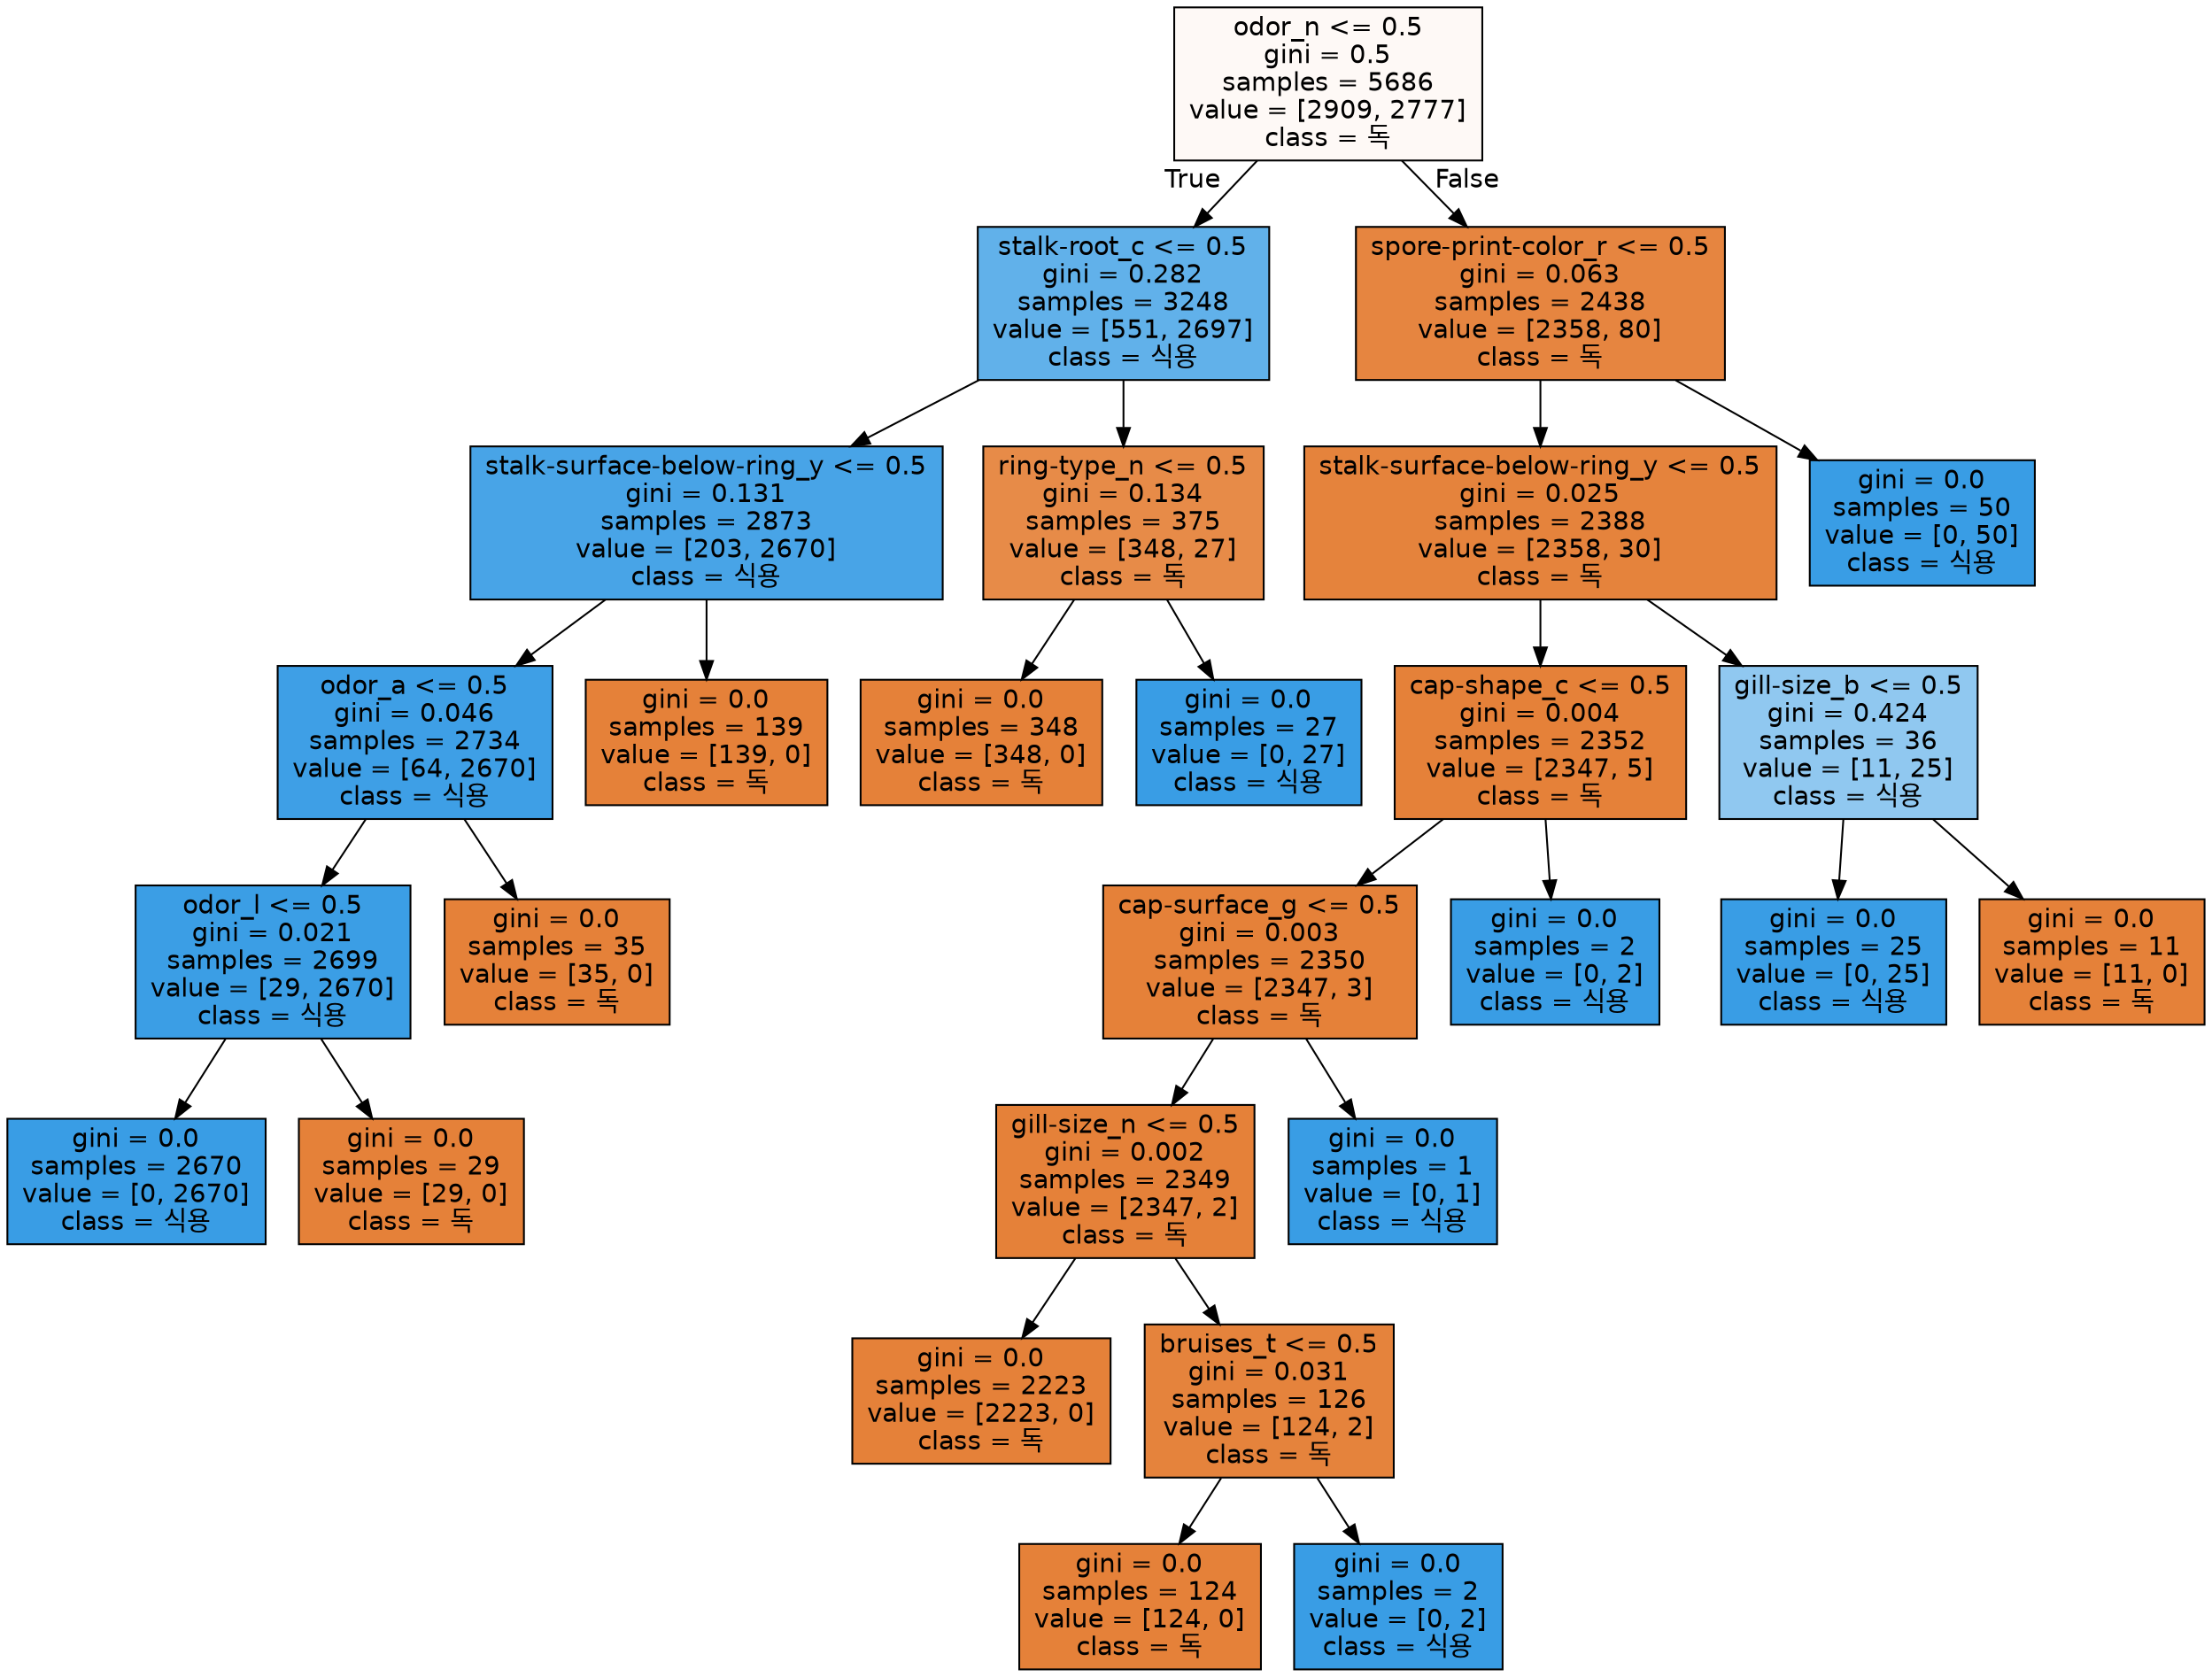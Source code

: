 digraph Tree {
node [shape=box, style="filled", color="black", fontname="helvetica"] ;
edge [fontname="helvetica"] ;
0 [label="odor_n <= 0.5\ngini = 0.5\nsamples = 5686\nvalue = [2909, 2777]\nclass = 독", fillcolor="#fef9f6"] ;
1 [label="stalk-root_c <= 0.5\ngini = 0.282\nsamples = 3248\nvalue = [551, 2697]\nclass = 식용", fillcolor="#61b1ea"] ;
0 -> 1 [labeldistance=2.5, labelangle=45, headlabel="True"] ;
2 [label="stalk-surface-below-ring_y <= 0.5\ngini = 0.131\nsamples = 2873\nvalue = [203, 2670]\nclass = 식용", fillcolor="#48a4e7"] ;
1 -> 2 ;
3 [label="odor_a <= 0.5\ngini = 0.046\nsamples = 2734\nvalue = [64, 2670]\nclass = 식용", fillcolor="#3e9fe6"] ;
2 -> 3 ;
4 [label="odor_l <= 0.5\ngini = 0.021\nsamples = 2699\nvalue = [29, 2670]\nclass = 식용", fillcolor="#3b9ee5"] ;
3 -> 4 ;
5 [label="gini = 0.0\nsamples = 2670\nvalue = [0, 2670]\nclass = 식용", fillcolor="#399de5"] ;
4 -> 5 ;
6 [label="gini = 0.0\nsamples = 29\nvalue = [29, 0]\nclass = 독", fillcolor="#e58139"] ;
4 -> 6 ;
7 [label="gini = 0.0\nsamples = 35\nvalue = [35, 0]\nclass = 독", fillcolor="#e58139"] ;
3 -> 7 ;
8 [label="gini = 0.0\nsamples = 139\nvalue = [139, 0]\nclass = 독", fillcolor="#e58139"] ;
2 -> 8 ;
9 [label="ring-type_n <= 0.5\ngini = 0.134\nsamples = 375\nvalue = [348, 27]\nclass = 독", fillcolor="#e78b48"] ;
1 -> 9 ;
10 [label="gini = 0.0\nsamples = 348\nvalue = [348, 0]\nclass = 독", fillcolor="#e58139"] ;
9 -> 10 ;
11 [label="gini = 0.0\nsamples = 27\nvalue = [0, 27]\nclass = 식용", fillcolor="#399de5"] ;
9 -> 11 ;
12 [label="spore-print-color_r <= 0.5\ngini = 0.063\nsamples = 2438\nvalue = [2358, 80]\nclass = 독", fillcolor="#e68540"] ;
0 -> 12 [labeldistance=2.5, labelangle=-45, headlabel="False"] ;
13 [label="stalk-surface-below-ring_y <= 0.5\ngini = 0.025\nsamples = 2388\nvalue = [2358, 30]\nclass = 독", fillcolor="#e5833c"] ;
12 -> 13 ;
14 [label="cap-shape_c <= 0.5\ngini = 0.004\nsamples = 2352\nvalue = [2347, 5]\nclass = 독", fillcolor="#e58139"] ;
13 -> 14 ;
15 [label="cap-surface_g <= 0.5\ngini = 0.003\nsamples = 2350\nvalue = [2347, 3]\nclass = 독", fillcolor="#e58139"] ;
14 -> 15 ;
16 [label="gill-size_n <= 0.5\ngini = 0.002\nsamples = 2349\nvalue = [2347, 2]\nclass = 독", fillcolor="#e58139"] ;
15 -> 16 ;
17 [label="gini = 0.0\nsamples = 2223\nvalue = [2223, 0]\nclass = 독", fillcolor="#e58139"] ;
16 -> 17 ;
18 [label="bruises_t <= 0.5\ngini = 0.031\nsamples = 126\nvalue = [124, 2]\nclass = 독", fillcolor="#e5833c"] ;
16 -> 18 ;
19 [label="gini = 0.0\nsamples = 124\nvalue = [124, 0]\nclass = 독", fillcolor="#e58139"] ;
18 -> 19 ;
20 [label="gini = 0.0\nsamples = 2\nvalue = [0, 2]\nclass = 식용", fillcolor="#399de5"] ;
18 -> 20 ;
21 [label="gini = 0.0\nsamples = 1\nvalue = [0, 1]\nclass = 식용", fillcolor="#399de5"] ;
15 -> 21 ;
22 [label="gini = 0.0\nsamples = 2\nvalue = [0, 2]\nclass = 식용", fillcolor="#399de5"] ;
14 -> 22 ;
23 [label="gill-size_b <= 0.5\ngini = 0.424\nsamples = 36\nvalue = [11, 25]\nclass = 식용", fillcolor="#90c8f0"] ;
13 -> 23 ;
24 [label="gini = 0.0\nsamples = 25\nvalue = [0, 25]\nclass = 식용", fillcolor="#399de5"] ;
23 -> 24 ;
25 [label="gini = 0.0\nsamples = 11\nvalue = [11, 0]\nclass = 독", fillcolor="#e58139"] ;
23 -> 25 ;
26 [label="gini = 0.0\nsamples = 50\nvalue = [0, 50]\nclass = 식용", fillcolor="#399de5"] ;
12 -> 26 ;
}